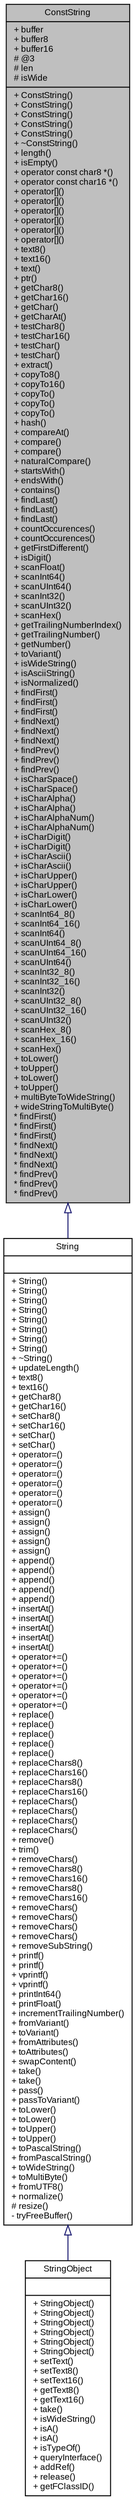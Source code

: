 digraph G
{
  bgcolor="transparent";
  edge [fontname="Arial",fontsize="9",labelfontname="Arial",labelfontsize="9"];
  node [fontname="Arial",fontsize="9",shape=record];
  Node1 [label="{ConstString\n|+ buffer\l+ buffer8\l+ buffer16\l# @3\l# len\l# isWide\l|+ ConstString()\l+ ConstString()\l+ ConstString()\l+ ConstString()\l+ ConstString()\l+ ~ConstString()\l+ length()\l+ isEmpty()\l+ operator const char8 *()\l+ operator const char16 *()\l+ operator[]()\l+ operator[]()\l+ operator[]()\l+ operator[]()\l+ operator[]()\l+ operator[]()\l+ text8()\l+ text16()\l+ text()\l+ ptr()\l+ getChar8()\l+ getChar16()\l+ getChar()\l+ getCharAt()\l+ testChar8()\l+ testChar16()\l+ testChar()\l+ testChar()\l+ extract()\l+ copyTo8()\l+ copyTo16()\l+ copyTo()\l+ copyTo()\l+ copyTo()\l+ hash()\l+ compareAt()\l+ compare()\l+ compare()\l+ naturalCompare()\l+ startsWith()\l+ endsWith()\l+ contains()\l+ findLast()\l+ findLast()\l+ findLast()\l+ countOccurences()\l+ countOccurences()\l+ getFirstDifferent()\l+ isDigit()\l+ scanFloat()\l+ scanInt64()\l+ scanUInt64()\l+ scanInt32()\l+ scanUInt32()\l+ scanHex()\l+ getTrailingNumberIndex()\l+ getTrailingNumber()\l+ getNumber()\l+ toVariant()\l+ isWideString()\l+ isAsciiString()\l+ isNormalized()\l+ findFirst()\l+ findFirst()\l+ findFirst()\l+ findNext()\l+ findNext()\l+ findNext()\l+ findPrev()\l+ findPrev()\l+ findPrev()\l+ isCharSpace()\l+ isCharSpace()\l+ isCharAlpha()\l+ isCharAlpha()\l+ isCharAlphaNum()\l+ isCharAlphaNum()\l+ isCharDigit()\l+ isCharDigit()\l+ isCharAscii()\l+ isCharAscii()\l+ isCharUpper()\l+ isCharUpper()\l+ isCharLower()\l+ isCharLower()\l+ scanInt64_8()\l+ scanInt64_16()\l+ scanInt64()\l+ scanUInt64_8()\l+ scanUInt64_16()\l+ scanUInt64()\l+ scanInt32_8()\l+ scanInt32_16()\l+ scanInt32()\l+ scanUInt32_8()\l+ scanUInt32_16()\l+ scanUInt32()\l+ scanHex_8()\l+ scanHex_16()\l+ scanHex()\l+ toLower()\l+ toUpper()\l+ toLower()\l+ toUpper()\l+ multiByteToWideString()\l+ wideStringToMultiByte()\l* findFirst()\l* findFirst()\l* findFirst()\l* findNext()\l* findNext()\l* findNext()\l* findPrev()\l* findPrev()\l* findPrev()\l}",height=0.2,width=0.4,color="black", fillcolor="grey75", style="filled" fontcolor="black"];
  Node1 -> Node2 [dir=back,color="midnightblue",fontsize="9",style="solid",arrowtail="empty",fontname="Arial"];
  Node2 [label="{String\n||+ String()\l+ String()\l+ String()\l+ String()\l+ String()\l+ String()\l+ String()\l+ String()\l+ ~String()\l+ updateLength()\l+ text8()\l+ text16()\l+ getChar8()\l+ getChar16()\l+ setChar8()\l+ setChar16()\l+ setChar()\l+ setChar()\l+ operator=()\l+ operator=()\l+ operator=()\l+ operator=()\l+ operator=()\l+ operator=()\l+ assign()\l+ assign()\l+ assign()\l+ assign()\l+ assign()\l+ append()\l+ append()\l+ append()\l+ append()\l+ append()\l+ insertAt()\l+ insertAt()\l+ insertAt()\l+ insertAt()\l+ insertAt()\l+ operator+=()\l+ operator+=()\l+ operator+=()\l+ operator+=()\l+ operator+=()\l+ operator+=()\l+ replace()\l+ replace()\l+ replace()\l+ replace()\l+ replace()\l+ replaceChars8()\l+ replaceChars16()\l+ replaceChars8()\l+ replaceChars16()\l+ replaceChars()\l+ replaceChars()\l+ replaceChars()\l+ replaceChars()\l+ remove()\l+ trim()\l+ removeChars()\l+ removeChars8()\l+ removeChars16()\l+ removeChars8()\l+ removeChars16()\l+ removeChars()\l+ removeChars()\l+ removeChars()\l+ removeChars()\l+ removeSubString()\l+ printf()\l+ printf()\l+ vprintf()\l+ vprintf()\l+ printInt64()\l+ printFloat()\l+ incrementTrailingNumber()\l+ fromVariant()\l+ toVariant()\l+ fromAttributes()\l+ toAttributes()\l+ swapContent()\l+ take()\l+ take()\l+ pass()\l+ passToVariant()\l+ toLower()\l+ toLower()\l+ toUpper()\l+ toUpper()\l+ toPascalString()\l+ fromPascalString()\l+ toWideString()\l+ toMultiByte()\l+ fromUTF8()\l+ normalize()\l# resize()\l- tryFreeBuffer()\l}",height=0.2,width=0.4,color="black",URL="$classSteinberg_1_1String.html",tooltip="String."];
  Node2 -> Node3 [dir=back,color="midnightblue",fontsize="9",style="solid",arrowtail="empty",fontname="Arial"];
  Node3 [label="{StringObject\n||+ StringObject()\l+ StringObject()\l+ StringObject()\l+ StringObject()\l+ StringObject()\l+ StringObject()\l+ setText()\l+ setText8()\l+ setText16()\l+ getText8()\l+ getText16()\l+ take()\l+ isWideString()\l+ isA()\l+ isA()\l+ isTypeOf()\l+ queryInterface()\l+ addRef()\l+ release()\l+ getFClassID()\l}",height=0.2,width=0.4,color="black",URL="$classSteinberg_1_1StringObject.html",tooltip="StringObject implements IStringResult and IString methods."];
}
